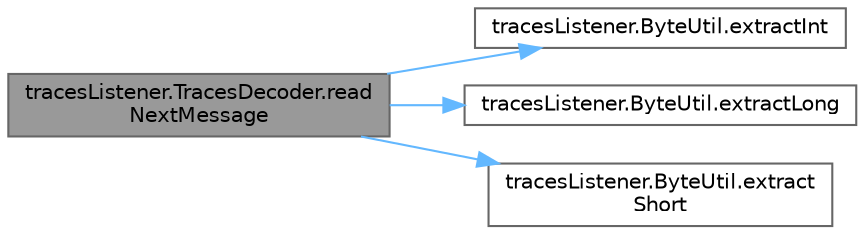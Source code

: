 digraph "tracesListener.TracesDecoder.readNextMessage"
{
 // LATEX_PDF_SIZE
  bgcolor="transparent";
  edge [fontname=Helvetica,fontsize=10,labelfontname=Helvetica,labelfontsize=10];
  node [fontname=Helvetica,fontsize=10,shape=box,height=0.2,width=0.4];
  rankdir="LR";
  Node1 [id="Node000001",label="tracesListener.TracesDecoder.read\lNextMessage",height=0.2,width=0.4,color="gray40", fillcolor="grey60", style="filled", fontcolor="black",tooltip=" "];
  Node1 -> Node2 [id="edge1_Node000001_Node000002",color="steelblue1",style="solid",tooltip=" "];
  Node2 [id="Node000002",label="tracesListener.ByteUtil.extractInt",height=0.2,width=0.4,color="grey40", fillcolor="white", style="filled",URL="$classtraces_listener_1_1_byte_util.html#a32b525dbdaf482ecab32a2003b10fe31",tooltip=" "];
  Node1 -> Node3 [id="edge2_Node000001_Node000003",color="steelblue1",style="solid",tooltip=" "];
  Node3 [id="Node000003",label="tracesListener.ByteUtil.extractLong",height=0.2,width=0.4,color="grey40", fillcolor="white", style="filled",URL="$classtraces_listener_1_1_byte_util.html#a827a52433847783e22fdd6ca70d008bf",tooltip=" "];
  Node1 -> Node4 [id="edge3_Node000001_Node000004",color="steelblue1",style="solid",tooltip=" "];
  Node4 [id="Node000004",label="tracesListener.ByteUtil.extract\lShort",height=0.2,width=0.4,color="grey40", fillcolor="white", style="filled",URL="$classtraces_listener_1_1_byte_util.html#acd91e67cab6a4a51d20f5f89b371e0f3",tooltip=" "];
}
